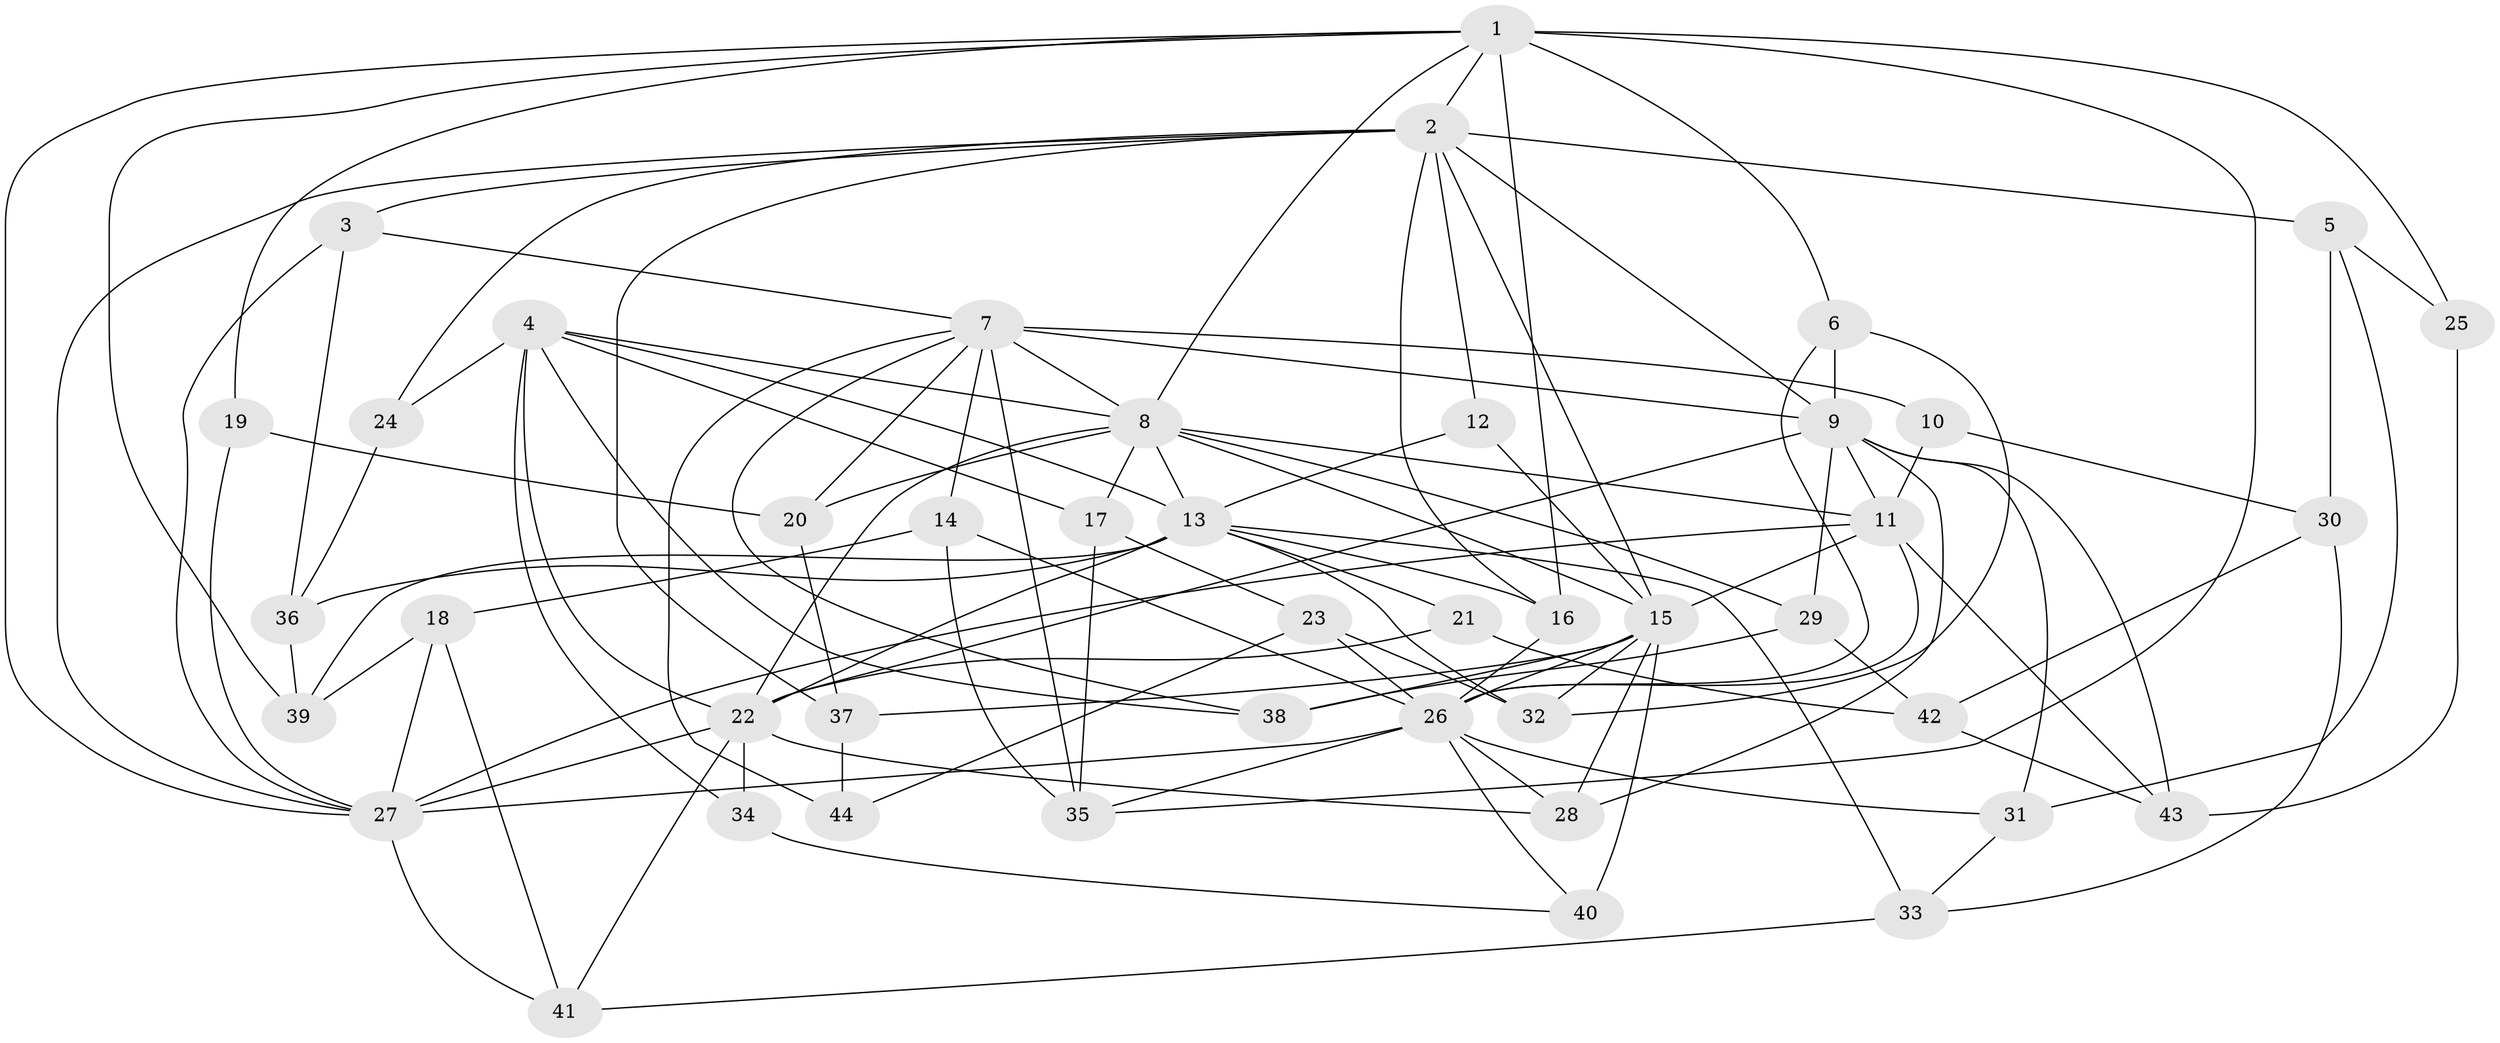 // original degree distribution, {4: 1.0}
// Generated by graph-tools (version 1.1) at 2025/38/03/09/25 02:38:07]
// undirected, 44 vertices, 115 edges
graph export_dot {
graph [start="1"]
  node [color=gray90,style=filled];
  1;
  2;
  3;
  4;
  5;
  6;
  7;
  8;
  9;
  10;
  11;
  12;
  13;
  14;
  15;
  16;
  17;
  18;
  19;
  20;
  21;
  22;
  23;
  24;
  25;
  26;
  27;
  28;
  29;
  30;
  31;
  32;
  33;
  34;
  35;
  36;
  37;
  38;
  39;
  40;
  41;
  42;
  43;
  44;
  1 -- 2 [weight=1.0];
  1 -- 6 [weight=1.0];
  1 -- 8 [weight=1.0];
  1 -- 16 [weight=1.0];
  1 -- 19 [weight=1.0];
  1 -- 25 [weight=2.0];
  1 -- 27 [weight=1.0];
  1 -- 35 [weight=1.0];
  1 -- 39 [weight=1.0];
  2 -- 3 [weight=1.0];
  2 -- 5 [weight=1.0];
  2 -- 9 [weight=1.0];
  2 -- 12 [weight=1.0];
  2 -- 15 [weight=1.0];
  2 -- 16 [weight=1.0];
  2 -- 24 [weight=1.0];
  2 -- 27 [weight=1.0];
  2 -- 37 [weight=1.0];
  3 -- 7 [weight=1.0];
  3 -- 27 [weight=1.0];
  3 -- 36 [weight=1.0];
  4 -- 8 [weight=1.0];
  4 -- 13 [weight=1.0];
  4 -- 17 [weight=1.0];
  4 -- 22 [weight=1.0];
  4 -- 24 [weight=2.0];
  4 -- 34 [weight=1.0];
  4 -- 38 [weight=1.0];
  5 -- 25 [weight=1.0];
  5 -- 30 [weight=1.0];
  5 -- 31 [weight=1.0];
  6 -- 9 [weight=1.0];
  6 -- 26 [weight=1.0];
  6 -- 32 [weight=1.0];
  7 -- 8 [weight=1.0];
  7 -- 9 [weight=1.0];
  7 -- 10 [weight=2.0];
  7 -- 14 [weight=1.0];
  7 -- 20 [weight=1.0];
  7 -- 35 [weight=2.0];
  7 -- 38 [weight=1.0];
  7 -- 44 [weight=2.0];
  8 -- 11 [weight=1.0];
  8 -- 13 [weight=1.0];
  8 -- 15 [weight=1.0];
  8 -- 17 [weight=1.0];
  8 -- 20 [weight=1.0];
  8 -- 22 [weight=1.0];
  8 -- 29 [weight=1.0];
  9 -- 11 [weight=1.0];
  9 -- 22 [weight=2.0];
  9 -- 28 [weight=1.0];
  9 -- 29 [weight=1.0];
  9 -- 31 [weight=1.0];
  9 -- 43 [weight=1.0];
  10 -- 11 [weight=1.0];
  10 -- 30 [weight=1.0];
  11 -- 15 [weight=1.0];
  11 -- 26 [weight=1.0];
  11 -- 27 [weight=2.0];
  11 -- 43 [weight=1.0];
  12 -- 13 [weight=1.0];
  12 -- 15 [weight=2.0];
  13 -- 16 [weight=1.0];
  13 -- 21 [weight=1.0];
  13 -- 22 [weight=1.0];
  13 -- 32 [weight=1.0];
  13 -- 33 [weight=1.0];
  13 -- 36 [weight=1.0];
  13 -- 39 [weight=1.0];
  14 -- 18 [weight=1.0];
  14 -- 26 [weight=1.0];
  14 -- 35 [weight=1.0];
  15 -- 26 [weight=1.0];
  15 -- 28 [weight=1.0];
  15 -- 32 [weight=1.0];
  15 -- 37 [weight=1.0];
  15 -- 38 [weight=1.0];
  15 -- 40 [weight=2.0];
  16 -- 26 [weight=1.0];
  17 -- 23 [weight=1.0];
  17 -- 35 [weight=1.0];
  18 -- 27 [weight=1.0];
  18 -- 39 [weight=1.0];
  18 -- 41 [weight=1.0];
  19 -- 20 [weight=1.0];
  19 -- 27 [weight=2.0];
  20 -- 37 [weight=1.0];
  21 -- 22 [weight=2.0];
  21 -- 42 [weight=1.0];
  22 -- 27 [weight=1.0];
  22 -- 28 [weight=1.0];
  22 -- 34 [weight=2.0];
  22 -- 41 [weight=1.0];
  23 -- 26 [weight=1.0];
  23 -- 32 [weight=1.0];
  23 -- 44 [weight=1.0];
  24 -- 36 [weight=1.0];
  25 -- 43 [weight=1.0];
  26 -- 27 [weight=2.0];
  26 -- 28 [weight=1.0];
  26 -- 31 [weight=1.0];
  26 -- 35 [weight=1.0];
  26 -- 40 [weight=1.0];
  27 -- 41 [weight=1.0];
  29 -- 38 [weight=1.0];
  29 -- 42 [weight=1.0];
  30 -- 33 [weight=1.0];
  30 -- 42 [weight=1.0];
  31 -- 33 [weight=1.0];
  33 -- 41 [weight=1.0];
  34 -- 40 [weight=1.0];
  36 -- 39 [weight=1.0];
  37 -- 44 [weight=1.0];
  42 -- 43 [weight=1.0];
}
